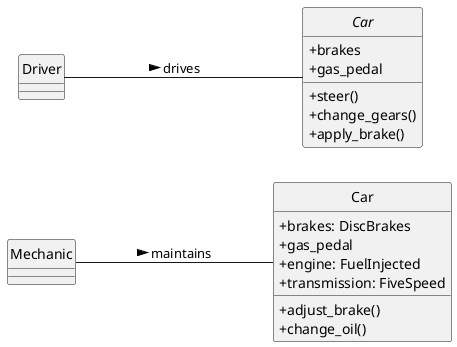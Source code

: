 @startuml
'fig_6'
left to right direction
skinparam monochrome true
skinparam handwritten false
hide class circle
hide abstract circle
skinparam shadowing false
skinparam classAttributeIconSize 0

class Mechanic {}

class Car {
+ brakes: DiscBrakes
+ gas_pedal
+ engine: FuelInjected
+ transmission: FiveSpeed
+ adjust_brake()
+ change_oil()
}

Mechanic --- Car : maintains >

class Driver {}

abstract class AbstractCar as "Car" {
+ brakes
+ gas_pedal
+ steer()
+ change_gears()
+ apply_brake()
}

Driver --- AbstractCar : drives >

@enduml
